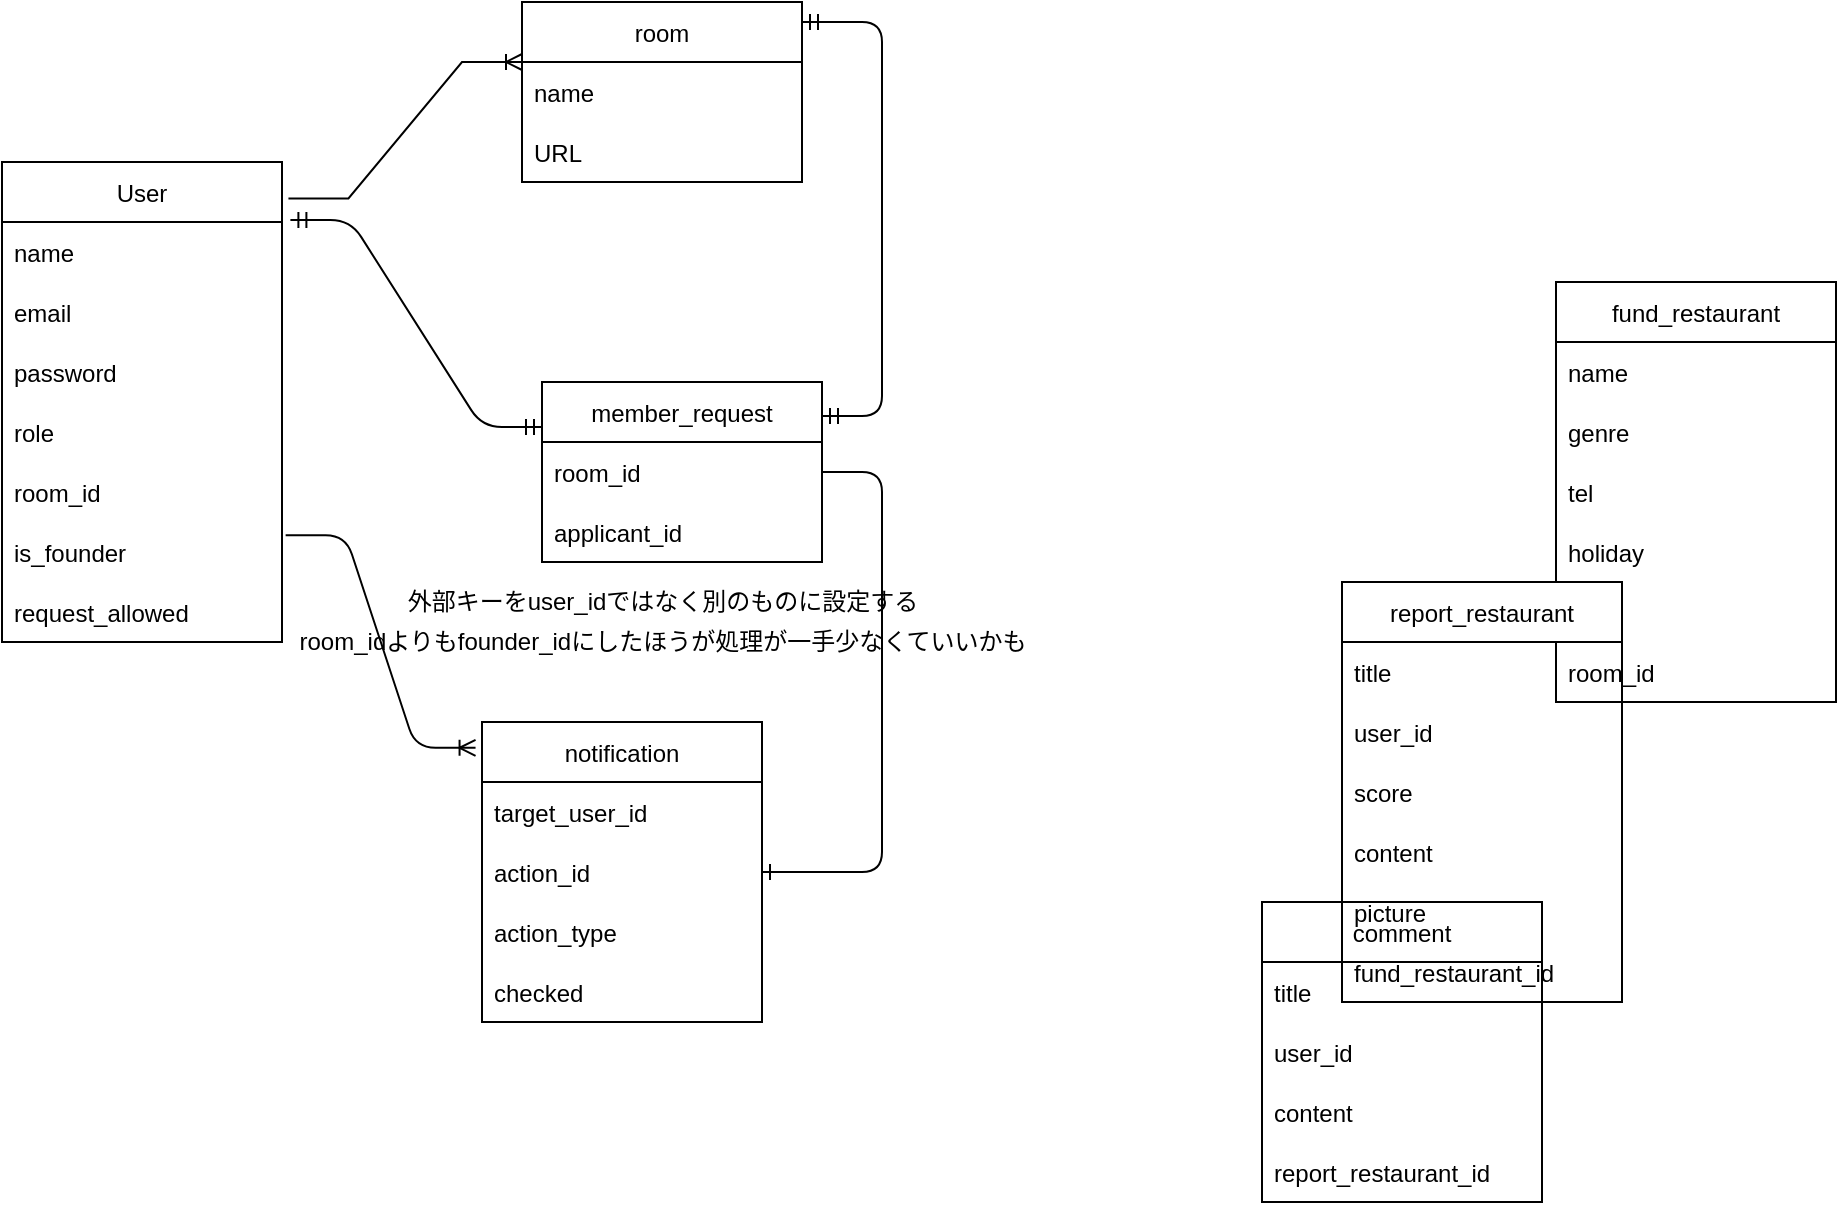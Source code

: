 <mxfile>
    <diagram id="0qNFWRNMjXVSOkOWd8ao" name="Page-1">
        <mxGraphModel dx="848" dy="478" grid="1" gridSize="10" guides="1" tooltips="1" connect="1" arrows="1" fold="1" page="1" pageScale="1" pageWidth="827" pageHeight="1169" math="0" shadow="0">
            <root>
                <mxCell id="0"/>
                <mxCell id="1" parent="0"/>
                <mxCell id="YY-4_XQwxkH6o-nGrB1v-2" value="room" style="swimlane;fontStyle=0;childLayout=stackLayout;horizontal=1;startSize=30;horizontalStack=0;resizeParent=1;resizeParentMax=0;resizeLast=0;collapsible=1;marginBottom=0;" parent="1" vertex="1">
                    <mxGeometry x="310" y="100" width="140" height="90" as="geometry"/>
                </mxCell>
                <mxCell id="YY-4_XQwxkH6o-nGrB1v-3" value="name" style="text;strokeColor=none;fillColor=none;align=left;verticalAlign=middle;spacingLeft=4;spacingRight=4;overflow=hidden;points=[[0,0.5],[1,0.5]];portConstraint=eastwest;rotatable=0;" parent="YY-4_XQwxkH6o-nGrB1v-2" vertex="1">
                    <mxGeometry y="30" width="140" height="30" as="geometry"/>
                </mxCell>
                <mxCell id="YY-4_XQwxkH6o-nGrB1v-5" value="URL" style="text;strokeColor=none;fillColor=none;align=left;verticalAlign=middle;spacingLeft=4;spacingRight=4;overflow=hidden;points=[[0,0.5],[1,0.5]];portConstraint=eastwest;rotatable=0;" parent="YY-4_XQwxkH6o-nGrB1v-2" vertex="1">
                    <mxGeometry y="60" width="140" height="30" as="geometry"/>
                </mxCell>
                <mxCell id="YY-4_XQwxkH6o-nGrB1v-6" value="User" style="swimlane;fontStyle=0;childLayout=stackLayout;horizontal=1;startSize=30;horizontalStack=0;resizeParent=1;resizeParentMax=0;resizeLast=0;collapsible=1;marginBottom=0;" parent="1" vertex="1">
                    <mxGeometry x="50" y="180" width="140" height="240" as="geometry">
                        <mxRectangle x="110" y="250" width="60" height="30" as="alternateBounds"/>
                    </mxGeometry>
                </mxCell>
                <mxCell id="YY-4_XQwxkH6o-nGrB1v-7" value="name" style="text;strokeColor=none;fillColor=none;align=left;verticalAlign=middle;spacingLeft=4;spacingRight=4;overflow=hidden;points=[[0,0.5],[1,0.5]];portConstraint=eastwest;rotatable=0;" parent="YY-4_XQwxkH6o-nGrB1v-6" vertex="1">
                    <mxGeometry y="30" width="140" height="30" as="geometry"/>
                </mxCell>
                <mxCell id="YY-4_XQwxkH6o-nGrB1v-8" value="email" style="text;strokeColor=none;fillColor=none;align=left;verticalAlign=middle;spacingLeft=4;spacingRight=4;overflow=hidden;points=[[0,0.5],[1,0.5]];portConstraint=eastwest;rotatable=0;" parent="YY-4_XQwxkH6o-nGrB1v-6" vertex="1">
                    <mxGeometry y="60" width="140" height="30" as="geometry"/>
                </mxCell>
                <mxCell id="YY-4_XQwxkH6o-nGrB1v-13" value="password" style="text;strokeColor=none;fillColor=none;align=left;verticalAlign=middle;spacingLeft=4;spacingRight=4;overflow=hidden;points=[[0,0.5],[1,0.5]];portConstraint=eastwest;rotatable=0;" parent="YY-4_XQwxkH6o-nGrB1v-6" vertex="1">
                    <mxGeometry y="90" width="140" height="30" as="geometry"/>
                </mxCell>
                <mxCell id="YY-4_XQwxkH6o-nGrB1v-27" value="role" style="text;strokeColor=none;fillColor=none;align=left;verticalAlign=middle;spacingLeft=4;spacingRight=4;overflow=hidden;points=[[0,0.5],[1,0.5]];portConstraint=eastwest;rotatable=0;" parent="YY-4_XQwxkH6o-nGrB1v-6" vertex="1">
                    <mxGeometry y="120" width="140" height="30" as="geometry"/>
                </mxCell>
                <mxCell id="2" value="room_id" style="text;strokeColor=none;fillColor=none;align=left;verticalAlign=middle;spacingLeft=4;spacingRight=4;overflow=hidden;points=[[0,0.5],[1,0.5]];portConstraint=eastwest;rotatable=0;" parent="YY-4_XQwxkH6o-nGrB1v-6" vertex="1">
                    <mxGeometry y="150" width="140" height="30" as="geometry"/>
                </mxCell>
                <mxCell id="8" value="is_founder" style="text;strokeColor=none;fillColor=none;align=left;verticalAlign=middle;spacingLeft=4;spacingRight=4;overflow=hidden;points=[[0,0.5],[1,0.5]];portConstraint=eastwest;rotatable=0;" parent="YY-4_XQwxkH6o-nGrB1v-6" vertex="1">
                    <mxGeometry y="180" width="140" height="30" as="geometry"/>
                </mxCell>
                <mxCell id="14" value="request_allowed" style="text;strokeColor=none;fillColor=none;align=left;verticalAlign=middle;spacingLeft=4;spacingRight=4;overflow=hidden;points=[[0,0.5],[1,0.5]];portConstraint=eastwest;rotatable=0;" parent="YY-4_XQwxkH6o-nGrB1v-6" vertex="1">
                    <mxGeometry y="210" width="140" height="30" as="geometry"/>
                </mxCell>
                <mxCell id="YY-4_XQwxkH6o-nGrB1v-15" value="fund_restaurant" style="swimlane;fontStyle=0;childLayout=stackLayout;horizontal=1;startSize=30;horizontalStack=0;resizeParent=1;resizeParentMax=0;resizeLast=0;collapsible=1;marginBottom=0;" parent="1" vertex="1">
                    <mxGeometry x="827" y="240" width="140" height="210" as="geometry"/>
                </mxCell>
                <mxCell id="YY-4_XQwxkH6o-nGrB1v-16" value="name" style="text;strokeColor=none;fillColor=none;align=left;verticalAlign=middle;spacingLeft=4;spacingRight=4;overflow=hidden;points=[[0,0.5],[1,0.5]];portConstraint=eastwest;rotatable=0;" parent="YY-4_XQwxkH6o-nGrB1v-15" vertex="1">
                    <mxGeometry y="30" width="140" height="30" as="geometry"/>
                </mxCell>
                <mxCell id="YY-4_XQwxkH6o-nGrB1v-17" value="genre" style="text;strokeColor=none;fillColor=none;align=left;verticalAlign=middle;spacingLeft=4;spacingRight=4;overflow=hidden;points=[[0,0.5],[1,0.5]];portConstraint=eastwest;rotatable=0;" parent="YY-4_XQwxkH6o-nGrB1v-15" vertex="1">
                    <mxGeometry y="60" width="140" height="30" as="geometry"/>
                </mxCell>
                <mxCell id="YY-4_XQwxkH6o-nGrB1v-19" value="tel" style="text;strokeColor=none;fillColor=none;align=left;verticalAlign=middle;spacingLeft=4;spacingRight=4;overflow=hidden;points=[[0,0.5],[1,0.5]];portConstraint=eastwest;rotatable=0;" parent="YY-4_XQwxkH6o-nGrB1v-15" vertex="1">
                    <mxGeometry y="90" width="140" height="30" as="geometry"/>
                </mxCell>
                <mxCell id="YY-4_XQwxkH6o-nGrB1v-20" value="holiday" style="text;strokeColor=none;fillColor=none;align=left;verticalAlign=middle;spacingLeft=4;spacingRight=4;overflow=hidden;points=[[0,0.5],[1,0.5]];portConstraint=eastwest;rotatable=0;" parent="YY-4_XQwxkH6o-nGrB1v-15" vertex="1">
                    <mxGeometry y="120" width="140" height="30" as="geometry"/>
                </mxCell>
                <mxCell id="YY-4_XQwxkH6o-nGrB1v-18" value="URL" style="text;strokeColor=none;fillColor=none;align=left;verticalAlign=middle;spacingLeft=4;spacingRight=4;overflow=hidden;points=[[0,0.5],[1,0.5]];portConstraint=eastwest;rotatable=0;" parent="YY-4_XQwxkH6o-nGrB1v-15" vertex="1">
                    <mxGeometry y="150" width="140" height="30" as="geometry"/>
                </mxCell>
                <mxCell id="4" value="room_id" style="text;strokeColor=none;fillColor=none;align=left;verticalAlign=middle;spacingLeft=4;spacingRight=4;overflow=hidden;points=[[0,0.5],[1,0.5]];portConstraint=eastwest;rotatable=0;" parent="YY-4_XQwxkH6o-nGrB1v-15" vertex="1">
                    <mxGeometry y="180" width="140" height="30" as="geometry"/>
                </mxCell>
                <mxCell id="YY-4_XQwxkH6o-nGrB1v-28" value="notification" style="swimlane;fontStyle=0;childLayout=stackLayout;horizontal=1;startSize=30;horizontalStack=0;resizeParent=1;resizeParentMax=0;resizeLast=0;collapsible=1;marginBottom=0;" parent="1" vertex="1">
                    <mxGeometry x="290" y="460" width="140" height="150" as="geometry"/>
                </mxCell>
                <mxCell id="YY-4_XQwxkH6o-nGrB1v-29" value="target_user_id" style="text;strokeColor=none;fillColor=none;align=left;verticalAlign=middle;spacingLeft=4;spacingRight=4;overflow=hidden;points=[[0,0.5],[1,0.5]];portConstraint=eastwest;rotatable=0;" parent="YY-4_XQwxkH6o-nGrB1v-28" vertex="1">
                    <mxGeometry y="30" width="140" height="30" as="geometry"/>
                </mxCell>
                <mxCell id="15" value="action_id" style="text;strokeColor=none;fillColor=none;align=left;verticalAlign=middle;spacingLeft=4;spacingRight=4;overflow=hidden;points=[[0,0.5],[1,0.5]];portConstraint=eastwest;rotatable=0;" vertex="1" parent="YY-4_XQwxkH6o-nGrB1v-28">
                    <mxGeometry y="60" width="140" height="30" as="geometry"/>
                </mxCell>
                <mxCell id="16" value="action_type" style="text;strokeColor=none;fillColor=none;align=left;verticalAlign=middle;spacingLeft=4;spacingRight=4;overflow=hidden;points=[[0,0.5],[1,0.5]];portConstraint=eastwest;rotatable=0;" vertex="1" parent="YY-4_XQwxkH6o-nGrB1v-28">
                    <mxGeometry y="90" width="140" height="30" as="geometry"/>
                </mxCell>
                <mxCell id="21" value="checked" style="text;strokeColor=none;fillColor=none;align=left;verticalAlign=middle;spacingLeft=4;spacingRight=4;overflow=hidden;points=[[0,0.5],[1,0.5]];portConstraint=eastwest;rotatable=0;" vertex="1" parent="YY-4_XQwxkH6o-nGrB1v-28">
                    <mxGeometry y="120" width="140" height="30" as="geometry"/>
                </mxCell>
                <mxCell id="YY-4_XQwxkH6o-nGrB1v-34" value="" style="edgeStyle=entityRelationEdgeStyle;fontSize=12;html=1;endArrow=ERoneToMany;rounded=0;exitX=1.023;exitY=0.076;exitDx=0;exitDy=0;entryX=0;entryY=0;entryDx=0;entryDy=0;entryPerimeter=0;exitPerimeter=0;" parent="1" source="YY-4_XQwxkH6o-nGrB1v-6" target="YY-4_XQwxkH6o-nGrB1v-3" edge="1">
                    <mxGeometry width="100" height="100" relative="1" as="geometry">
                        <mxPoint x="190" y="250" as="sourcePoint"/>
                        <mxPoint x="280" y="130" as="targetPoint"/>
                    </mxGeometry>
                </mxCell>
                <mxCell id="5" value="member_request" style="swimlane;fontStyle=0;childLayout=stackLayout;horizontal=1;startSize=30;horizontalStack=0;resizeParent=1;resizeParentMax=0;resizeLast=0;collapsible=1;marginBottom=0;" parent="1" vertex="1">
                    <mxGeometry x="320" y="290" width="140" height="90" as="geometry"/>
                </mxCell>
                <mxCell id="6" value="room_id" style="text;strokeColor=none;fillColor=none;align=left;verticalAlign=middle;spacingLeft=4;spacingRight=4;overflow=hidden;points=[[0,0.5],[1,0.5]];portConstraint=eastwest;rotatable=0;" parent="5" vertex="1">
                    <mxGeometry y="30" width="140" height="30" as="geometry"/>
                </mxCell>
                <mxCell id="7" value="applicant_id" style="text;strokeColor=none;fillColor=none;align=left;verticalAlign=middle;spacingLeft=4;spacingRight=4;overflow=hidden;points=[[0,0.5],[1,0.5]];portConstraint=eastwest;rotatable=0;" parent="5" vertex="1">
                    <mxGeometry y="60" width="140" height="30" as="geometry"/>
                </mxCell>
                <mxCell id="10" value="" style="edgeStyle=entityRelationEdgeStyle;fontSize=12;html=1;endArrow=ERmandOne;startArrow=ERmandOne;entryX=1;entryY=0.111;entryDx=0;entryDy=0;entryPerimeter=0;" parent="1" target="YY-4_XQwxkH6o-nGrB1v-2" edge="1">
                    <mxGeometry width="100" height="100" relative="1" as="geometry">
                        <mxPoint x="460" y="307" as="sourcePoint"/>
                        <mxPoint x="280" y="110" as="targetPoint"/>
                    </mxGeometry>
                </mxCell>
                <mxCell id="11" value="" style="edgeStyle=entityRelationEdgeStyle;fontSize=12;html=1;endArrow=ERmandOne;startArrow=ERmandOne;exitX=1.03;exitY=-0.033;exitDx=0;exitDy=0;exitPerimeter=0;entryX=0;entryY=0.25;entryDx=0;entryDy=0;" parent="1" source="YY-4_XQwxkH6o-nGrB1v-7" target="5" edge="1">
                    <mxGeometry width="100" height="100" relative="1" as="geometry">
                        <mxPoint x="-50" y="190" as="sourcePoint"/>
                        <mxPoint x="50" y="90" as="targetPoint"/>
                    </mxGeometry>
                </mxCell>
                <mxCell id="13" value="外部キーをuser_idではなく別のものに設定する" style="text;html=1;align=center;verticalAlign=middle;resizable=0;points=[];autosize=1;strokeColor=none;fillColor=none;" parent="1" vertex="1">
                    <mxGeometry x="245" y="390" width="270" height="20" as="geometry"/>
                </mxCell>
                <mxCell id="25" value="" style="edgeStyle=entityRelationEdgeStyle;fontSize=12;html=1;endArrow=ERoneToMany;exitX=1.013;exitY=0.22;exitDx=0;exitDy=0;exitPerimeter=0;entryX=-0.023;entryY=0.086;entryDx=0;entryDy=0;entryPerimeter=0;" edge="1" parent="1" source="8" target="YY-4_XQwxkH6o-nGrB1v-28">
                    <mxGeometry width="100" height="100" relative="1" as="geometry">
                        <mxPoint x="150" y="550" as="sourcePoint"/>
                        <mxPoint x="230" y="450" as="targetPoint"/>
                    </mxGeometry>
                </mxCell>
                <mxCell id="26" value="" style="edgeStyle=entityRelationEdgeStyle;fontSize=12;html=1;endArrow=ERone;endFill=1;entryX=1;entryY=0.5;entryDx=0;entryDy=0;" edge="1" parent="1" source="6" target="15">
                    <mxGeometry width="100" height="100" relative="1" as="geometry">
                        <mxPoint x="510" y="450" as="sourcePoint"/>
                        <mxPoint x="610" y="350" as="targetPoint"/>
                    </mxGeometry>
                </mxCell>
                <mxCell id="34" value="room_idよりもfounder_idにしたほうが処理が一手少なくていいかも" style="text;html=1;align=center;verticalAlign=middle;resizable=0;points=[];autosize=1;strokeColor=none;fillColor=none;" vertex="1" parent="1">
                    <mxGeometry x="190" y="410" width="380" height="20" as="geometry"/>
                </mxCell>
                <mxCell id="28" value="comment" style="swimlane;fontStyle=0;childLayout=stackLayout;horizontal=1;startSize=30;horizontalStack=0;resizeParent=1;resizeParentMax=0;resizeLast=0;collapsible=1;marginBottom=0;" vertex="1" parent="1">
                    <mxGeometry x="680" y="550" width="140" height="150" as="geometry"/>
                </mxCell>
                <mxCell id="29" value="title" style="text;strokeColor=none;fillColor=none;align=left;verticalAlign=middle;spacingLeft=4;spacingRight=4;overflow=hidden;points=[[0,0.5],[1,0.5]];portConstraint=eastwest;rotatable=0;" vertex="1" parent="28">
                    <mxGeometry y="30" width="140" height="30" as="geometry"/>
                </mxCell>
                <mxCell id="35" value="user_id" style="text;strokeColor=none;fillColor=none;align=left;verticalAlign=middle;spacingLeft=4;spacingRight=4;overflow=hidden;points=[[0,0.5],[1,0.5]];portConstraint=eastwest;rotatable=0;" vertex="1" parent="28">
                    <mxGeometry y="60" width="140" height="30" as="geometry"/>
                </mxCell>
                <mxCell id="31" value="content" style="text;strokeColor=none;fillColor=none;align=left;verticalAlign=middle;spacingLeft=4;spacingRight=4;overflow=hidden;points=[[0,0.5],[1,0.5]];portConstraint=eastwest;rotatable=0;" vertex="1" parent="28">
                    <mxGeometry y="90" width="140" height="30" as="geometry"/>
                </mxCell>
                <mxCell id="33" value="report_restaurant_id" style="text;strokeColor=none;fillColor=none;align=left;verticalAlign=middle;spacingLeft=4;spacingRight=4;overflow=hidden;points=[[0,0.5],[1,0.5]];portConstraint=eastwest;rotatable=0;" vertex="1" parent="28">
                    <mxGeometry y="120" width="140" height="30" as="geometry"/>
                </mxCell>
                <mxCell id="YY-4_XQwxkH6o-nGrB1v-21" value="report_restaurant" style="swimlane;fontStyle=0;childLayout=stackLayout;horizontal=1;startSize=30;horizontalStack=0;resizeParent=1;resizeParentMax=0;resizeLast=0;collapsible=1;marginBottom=0;" parent="1" vertex="1">
                    <mxGeometry x="720" y="390" width="140" height="210" as="geometry"/>
                </mxCell>
                <mxCell id="YY-4_XQwxkH6o-nGrB1v-22" value="title" style="text;strokeColor=none;fillColor=none;align=left;verticalAlign=middle;spacingLeft=4;spacingRight=4;overflow=hidden;points=[[0,0.5],[1,0.5]];portConstraint=eastwest;rotatable=0;" parent="YY-4_XQwxkH6o-nGrB1v-21" vertex="1">
                    <mxGeometry y="30" width="140" height="30" as="geometry"/>
                </mxCell>
                <mxCell id="36" value="user_id" style="text;strokeColor=none;fillColor=none;align=left;verticalAlign=middle;spacingLeft=4;spacingRight=4;overflow=hidden;points=[[0,0.5],[1,0.5]];portConstraint=eastwest;rotatable=0;" vertex="1" parent="YY-4_XQwxkH6o-nGrB1v-21">
                    <mxGeometry y="60" width="140" height="30" as="geometry"/>
                </mxCell>
                <mxCell id="YY-4_XQwxkH6o-nGrB1v-23" value="score" style="text;strokeColor=none;fillColor=none;align=left;verticalAlign=middle;spacingLeft=4;spacingRight=4;overflow=hidden;points=[[0,0.5],[1,0.5]];portConstraint=eastwest;rotatable=0;" parent="YY-4_XQwxkH6o-nGrB1v-21" vertex="1">
                    <mxGeometry y="90" width="140" height="30" as="geometry"/>
                </mxCell>
                <mxCell id="YY-4_XQwxkH6o-nGrB1v-24" value="content" style="text;strokeColor=none;fillColor=none;align=left;verticalAlign=middle;spacingLeft=4;spacingRight=4;overflow=hidden;points=[[0,0.5],[1,0.5]];portConstraint=eastwest;rotatable=0;" parent="YY-4_XQwxkH6o-nGrB1v-21" vertex="1">
                    <mxGeometry y="120" width="140" height="30" as="geometry"/>
                </mxCell>
                <mxCell id="YY-4_XQwxkH6o-nGrB1v-25" value="picture" style="text;strokeColor=none;fillColor=none;align=left;verticalAlign=middle;spacingLeft=4;spacingRight=4;overflow=hidden;points=[[0,0.5],[1,0.5]];portConstraint=eastwest;rotatable=0;" parent="YY-4_XQwxkH6o-nGrB1v-21" vertex="1">
                    <mxGeometry y="150" width="140" height="30" as="geometry"/>
                </mxCell>
                <mxCell id="3" value="fund_restaurant_id" style="text;strokeColor=none;fillColor=none;align=left;verticalAlign=middle;spacingLeft=4;spacingRight=4;overflow=hidden;points=[[0,0.5],[1,0.5]];portConstraint=eastwest;rotatable=0;" parent="YY-4_XQwxkH6o-nGrB1v-21" vertex="1">
                    <mxGeometry y="180" width="140" height="30" as="geometry"/>
                </mxCell>
            </root>
        </mxGraphModel>
    </diagram>
</mxfile>